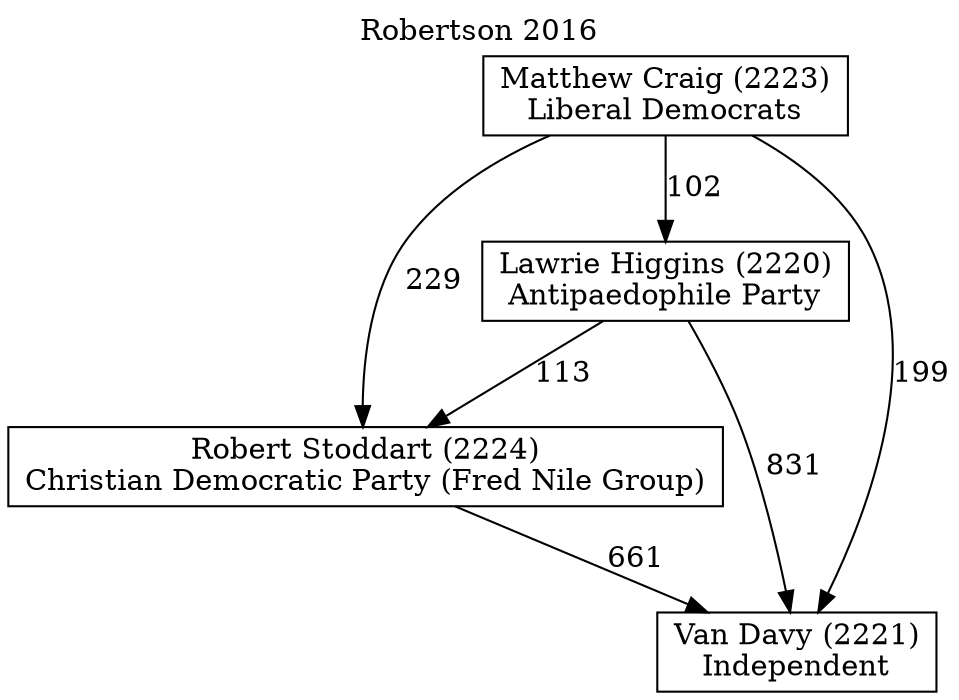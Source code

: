 // House preference flow
digraph "Van Davy (2221)_Robertson_2016" {
	graph [label="Robertson 2016" labelloc=t mclimit=10]
	node [shape=box]
	"Robert Stoddart (2224)" [label="Robert Stoddart (2224)
Christian Democratic Party (Fred Nile Group)"]
	"Matthew Craig (2223)" [label="Matthew Craig (2223)
Liberal Democrats"]
	"Lawrie Higgins (2220)" [label="Lawrie Higgins (2220)
Antipaedophile Party"]
	"Van Davy (2221)" [label="Van Davy (2221)
Independent"]
	"Lawrie Higgins (2220)" -> "Van Davy (2221)" [label=831]
	"Lawrie Higgins (2220)" -> "Robert Stoddart (2224)" [label=113]
	"Robert Stoddart (2224)" -> "Van Davy (2221)" [label=661]
	"Matthew Craig (2223)" -> "Lawrie Higgins (2220)" [label=102]
	"Matthew Craig (2223)" -> "Robert Stoddart (2224)" [label=229]
	"Matthew Craig (2223)" -> "Van Davy (2221)" [label=199]
}
